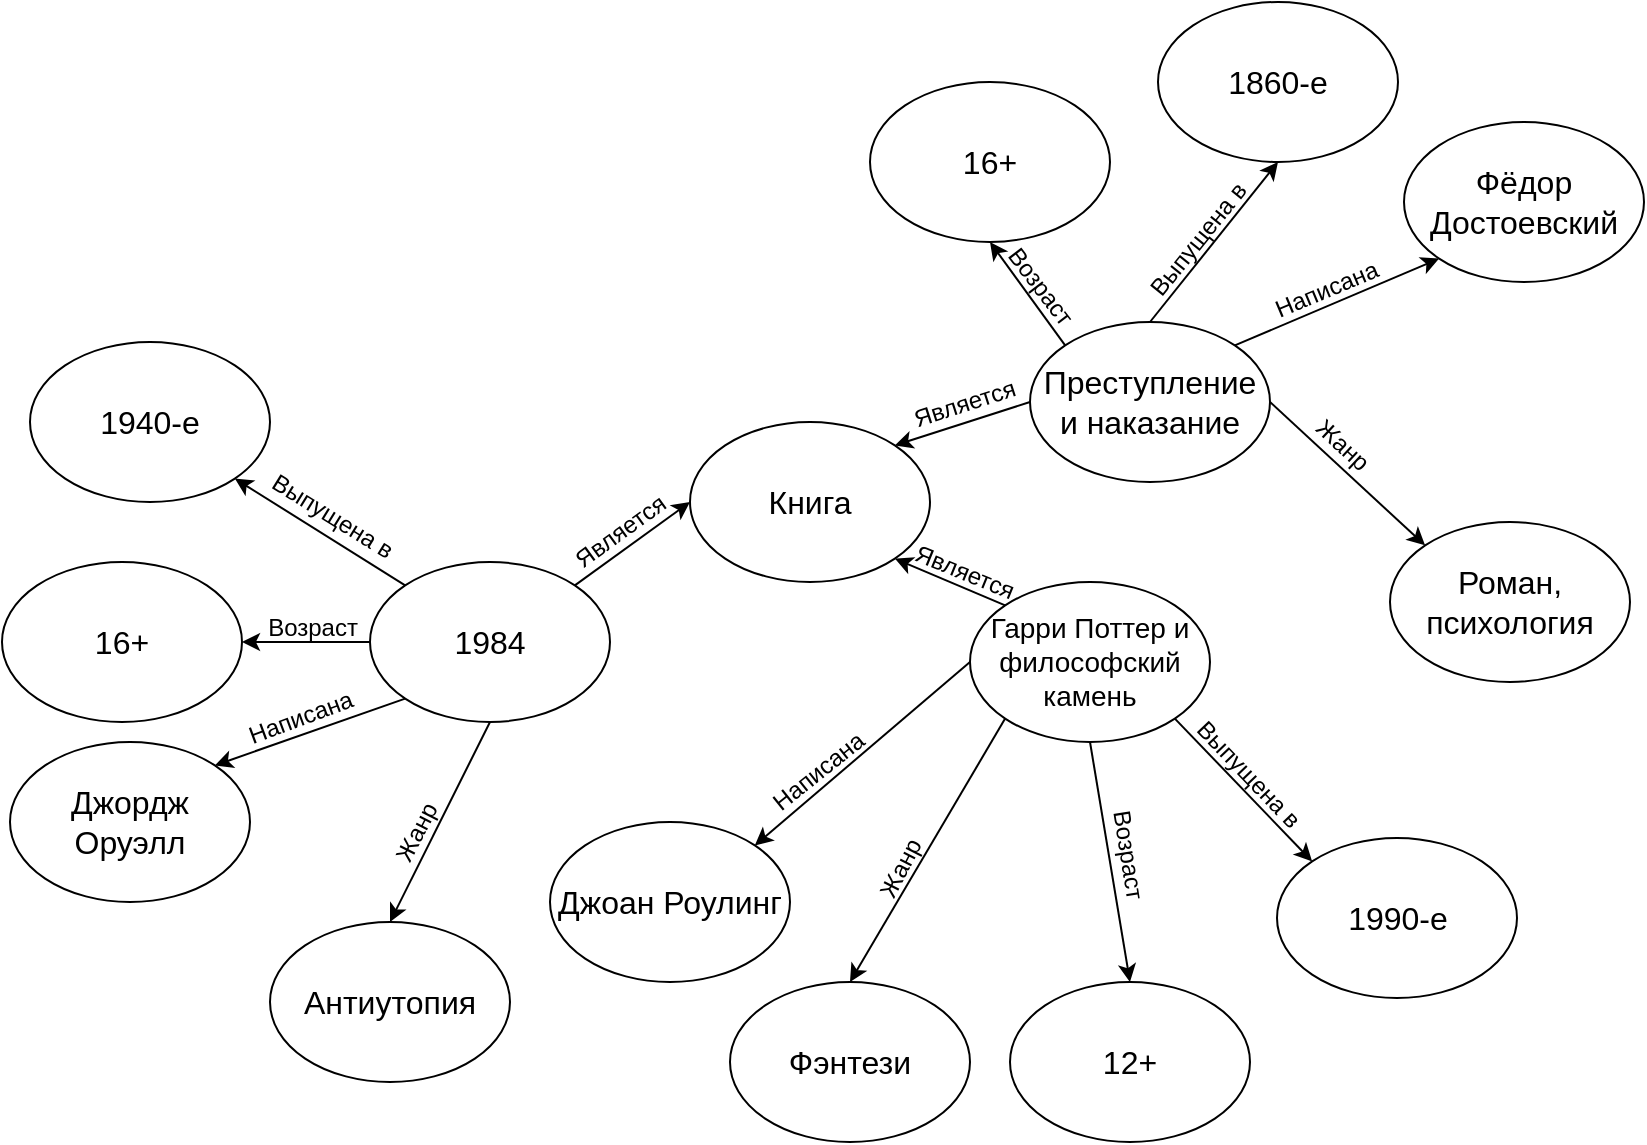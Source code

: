 <mxfile version="23.0.2" type="device" pages="2">
  <diagram name="Страница — 1" id="awr2LzgpcbYOEy6P-Yx6">
    <mxGraphModel dx="1219" dy="722" grid="1" gridSize="10" guides="1" tooltips="1" connect="1" arrows="1" fold="1" page="1" pageScale="1" pageWidth="827" pageHeight="1169" math="0" shadow="0">
      <root>
        <mxCell id="0" />
        <mxCell id="1" parent="0" />
        <mxCell id="WmZZTdoxgeQlKeElNgzJ-1" value="&lt;font style=&quot;font-size: 16px;&quot;&gt;Книга&lt;/font&gt;" style="ellipse;whiteSpace=wrap;html=1;" parent="1" vertex="1">
          <mxGeometry x="350" y="280" width="120" height="80" as="geometry" />
        </mxCell>
        <mxCell id="WmZZTdoxgeQlKeElNgzJ-8" style="rounded=0;orthogonalLoop=1;jettySize=auto;html=1;exitX=0;exitY=1;exitDx=0;exitDy=0;entryX=1;entryY=0;entryDx=0;entryDy=0;" parent="1" source="WmZZTdoxgeQlKeElNgzJ-2" target="WmZZTdoxgeQlKeElNgzJ-5" edge="1">
          <mxGeometry relative="1" as="geometry" />
        </mxCell>
        <mxCell id="WmZZTdoxgeQlKeElNgzJ-16" style="rounded=0;orthogonalLoop=1;jettySize=auto;html=1;exitX=0.5;exitY=1;exitDx=0;exitDy=0;entryX=0.5;entryY=0;entryDx=0;entryDy=0;" parent="1" source="WmZZTdoxgeQlKeElNgzJ-2" target="WmZZTdoxgeQlKeElNgzJ-11" edge="1">
          <mxGeometry relative="1" as="geometry" />
        </mxCell>
        <mxCell id="WmZZTdoxgeQlKeElNgzJ-26" style="rounded=0;orthogonalLoop=1;jettySize=auto;html=1;exitX=1;exitY=0;exitDx=0;exitDy=0;entryX=0;entryY=0.5;entryDx=0;entryDy=0;" parent="1" source="WmZZTdoxgeQlKeElNgzJ-2" target="WmZZTdoxgeQlKeElNgzJ-1" edge="1">
          <mxGeometry relative="1" as="geometry" />
        </mxCell>
        <mxCell id="2InDbLnJ1QowNH9i8I7--2" style="edgeStyle=orthogonalEdgeStyle;rounded=0;orthogonalLoop=1;jettySize=auto;html=1;exitX=0;exitY=0.5;exitDx=0;exitDy=0;entryX=1;entryY=0.5;entryDx=0;entryDy=0;" edge="1" parent="1" source="WmZZTdoxgeQlKeElNgzJ-2" target="2InDbLnJ1QowNH9i8I7--1">
          <mxGeometry relative="1" as="geometry" />
        </mxCell>
        <mxCell id="2InDbLnJ1QowNH9i8I7--4" style="rounded=0;orthogonalLoop=1;jettySize=auto;html=1;exitX=0;exitY=0;exitDx=0;exitDy=0;entryX=1;entryY=1;entryDx=0;entryDy=0;" edge="1" parent="1" source="WmZZTdoxgeQlKeElNgzJ-2" target="2InDbLnJ1QowNH9i8I7--3">
          <mxGeometry relative="1" as="geometry" />
        </mxCell>
        <mxCell id="WmZZTdoxgeQlKeElNgzJ-2" value="&lt;font style=&quot;font-size: 16px;&quot;&gt;1984&lt;/font&gt;" style="ellipse;whiteSpace=wrap;html=1;" parent="1" vertex="1">
          <mxGeometry x="190" y="350" width="120" height="80" as="geometry" />
        </mxCell>
        <mxCell id="WmZZTdoxgeQlKeElNgzJ-9" style="rounded=0;orthogonalLoop=1;jettySize=auto;html=1;exitX=1;exitY=1;exitDx=0;exitDy=0;entryX=0;entryY=0;entryDx=0;entryDy=0;" parent="1" source="WmZZTdoxgeQlKeElNgzJ-3" target="WmZZTdoxgeQlKeElNgzJ-6" edge="1">
          <mxGeometry relative="1" as="geometry" />
        </mxCell>
        <mxCell id="WmZZTdoxgeQlKeElNgzJ-15" style="rounded=0;orthogonalLoop=1;jettySize=auto;html=1;exitX=0.5;exitY=1;exitDx=0;exitDy=0;entryX=0.5;entryY=0;entryDx=0;entryDy=0;" parent="1" source="WmZZTdoxgeQlKeElNgzJ-3" target="WmZZTdoxgeQlKeElNgzJ-12" edge="1">
          <mxGeometry relative="1" as="geometry" />
        </mxCell>
        <mxCell id="WmZZTdoxgeQlKeElNgzJ-27" style="rounded=0;orthogonalLoop=1;jettySize=auto;html=1;exitX=0;exitY=0;exitDx=0;exitDy=0;entryX=1;entryY=1;entryDx=0;entryDy=0;" parent="1" source="WmZZTdoxgeQlKeElNgzJ-3" target="WmZZTdoxgeQlKeElNgzJ-1" edge="1">
          <mxGeometry relative="1" as="geometry" />
        </mxCell>
        <mxCell id="N6IqeCfLmA1m9oxBwfT0-7" style="rounded=0;orthogonalLoop=1;jettySize=auto;html=1;exitX=0;exitY=0.5;exitDx=0;exitDy=0;entryX=1;entryY=0;entryDx=0;entryDy=0;" edge="1" parent="1" source="WmZZTdoxgeQlKeElNgzJ-3" target="N6IqeCfLmA1m9oxBwfT0-5">
          <mxGeometry relative="1" as="geometry" />
        </mxCell>
        <mxCell id="N6IqeCfLmA1m9oxBwfT0-8" style="rounded=0;orthogonalLoop=1;jettySize=auto;html=1;exitX=0;exitY=1;exitDx=0;exitDy=0;entryX=0.5;entryY=0;entryDx=0;entryDy=0;" edge="1" parent="1" source="WmZZTdoxgeQlKeElNgzJ-3" target="N6IqeCfLmA1m9oxBwfT0-6">
          <mxGeometry relative="1" as="geometry" />
        </mxCell>
        <mxCell id="WmZZTdoxgeQlKeElNgzJ-3" value="&lt;font style=&quot;font-size: 14px;&quot;&gt;Гарри Поттер и философский камень&lt;/font&gt;" style="ellipse;whiteSpace=wrap;html=1;" parent="1" vertex="1">
          <mxGeometry x="490" y="360" width="120" height="80" as="geometry" />
        </mxCell>
        <mxCell id="WmZZTdoxgeQlKeElNgzJ-10" style="rounded=0;orthogonalLoop=1;jettySize=auto;html=1;exitX=1;exitY=0;exitDx=0;exitDy=0;entryX=0;entryY=1;entryDx=0;entryDy=0;" parent="1" source="WmZZTdoxgeQlKeElNgzJ-4" target="WmZZTdoxgeQlKeElNgzJ-7" edge="1">
          <mxGeometry relative="1" as="geometry" />
        </mxCell>
        <mxCell id="WmZZTdoxgeQlKeElNgzJ-14" style="rounded=0;orthogonalLoop=1;jettySize=auto;html=1;exitX=1;exitY=0.5;exitDx=0;exitDy=0;entryX=0;entryY=0;entryDx=0;entryDy=0;" parent="1" source="WmZZTdoxgeQlKeElNgzJ-4" target="WmZZTdoxgeQlKeElNgzJ-13" edge="1">
          <mxGeometry relative="1" as="geometry" />
        </mxCell>
        <mxCell id="WmZZTdoxgeQlKeElNgzJ-28" style="rounded=0;orthogonalLoop=1;jettySize=auto;html=1;exitX=0;exitY=0.5;exitDx=0;exitDy=0;entryX=1;entryY=0;entryDx=0;entryDy=0;" parent="1" source="WmZZTdoxgeQlKeElNgzJ-4" target="WmZZTdoxgeQlKeElNgzJ-1" edge="1">
          <mxGeometry relative="1" as="geometry" />
        </mxCell>
        <mxCell id="N6IqeCfLmA1m9oxBwfT0-15" style="rounded=0;orthogonalLoop=1;jettySize=auto;html=1;exitX=0.5;exitY=0;exitDx=0;exitDy=0;entryX=0.5;entryY=1;entryDx=0;entryDy=0;" edge="1" parent="1" source="WmZZTdoxgeQlKeElNgzJ-4" target="N6IqeCfLmA1m9oxBwfT0-13">
          <mxGeometry relative="1" as="geometry" />
        </mxCell>
        <mxCell id="N6IqeCfLmA1m9oxBwfT0-16" style="rounded=0;orthogonalLoop=1;jettySize=auto;html=1;exitX=0;exitY=0;exitDx=0;exitDy=0;entryX=0.5;entryY=1;entryDx=0;entryDy=0;" edge="1" parent="1" source="WmZZTdoxgeQlKeElNgzJ-4" target="N6IqeCfLmA1m9oxBwfT0-14">
          <mxGeometry relative="1" as="geometry" />
        </mxCell>
        <mxCell id="WmZZTdoxgeQlKeElNgzJ-4" value="&lt;font style=&quot;font-size: 16px;&quot;&gt;Преступление и наказание&lt;/font&gt;" style="ellipse;whiteSpace=wrap;html=1;" parent="1" vertex="1">
          <mxGeometry x="520" y="230" width="120" height="80" as="geometry" />
        </mxCell>
        <mxCell id="WmZZTdoxgeQlKeElNgzJ-5" value="&lt;span style=&quot;font-size: 16px;&quot;&gt;Джордж Оруэлл&lt;/span&gt;" style="ellipse;whiteSpace=wrap;html=1;" parent="1" vertex="1">
          <mxGeometry x="10" y="440" width="120" height="80" as="geometry" />
        </mxCell>
        <mxCell id="WmZZTdoxgeQlKeElNgzJ-6" value="&lt;font style=&quot;font-size: 16px;&quot;&gt;1990-е&lt;/font&gt;" style="ellipse;whiteSpace=wrap;html=1;" parent="1" vertex="1">
          <mxGeometry x="643.5" y="488" width="120" height="80" as="geometry" />
        </mxCell>
        <mxCell id="WmZZTdoxgeQlKeElNgzJ-7" value="&lt;font style=&quot;font-size: 16px;&quot;&gt;Фёдор Достоевский&lt;/font&gt;" style="ellipse;whiteSpace=wrap;html=1;" parent="1" vertex="1">
          <mxGeometry x="707" y="130" width="120" height="80" as="geometry" />
        </mxCell>
        <mxCell id="WmZZTdoxgeQlKeElNgzJ-11" value="&lt;font style=&quot;font-size: 16px;&quot;&gt;Антиутопия&lt;/font&gt;" style="ellipse;whiteSpace=wrap;html=1;" parent="1" vertex="1">
          <mxGeometry x="140" y="530" width="120" height="80" as="geometry" />
        </mxCell>
        <mxCell id="WmZZTdoxgeQlKeElNgzJ-12" value="&lt;font style=&quot;font-size: 16px;&quot;&gt;12+&lt;/font&gt;" style="ellipse;whiteSpace=wrap;html=1;" parent="1" vertex="1">
          <mxGeometry x="510" y="560" width="120" height="80" as="geometry" />
        </mxCell>
        <mxCell id="WmZZTdoxgeQlKeElNgzJ-13" value="&lt;font style=&quot;font-size: 16px;&quot;&gt;Роман, психология&lt;/font&gt;" style="ellipse;whiteSpace=wrap;html=1;" parent="1" vertex="1">
          <mxGeometry x="700" y="330" width="120" height="80" as="geometry" />
        </mxCell>
        <mxCell id="WmZZTdoxgeQlKeElNgzJ-17" value="Написана" style="text;html=1;align=center;verticalAlign=middle;resizable=0;points=[];autosize=1;rotation=-20.4;" parent="1" vertex="1">
          <mxGeometry x="115" y="413" width="80" height="30" as="geometry" />
        </mxCell>
        <mxCell id="WmZZTdoxgeQlKeElNgzJ-18" value="Выпущена в" style="text;html=1;align=center;verticalAlign=middle;resizable=0;points=[];autosize=1;rotation=46.3;" parent="1" vertex="1">
          <mxGeometry x="584" y="441" width="90" height="30" as="geometry" />
        </mxCell>
        <mxCell id="WmZZTdoxgeQlKeElNgzJ-19" value="Написана" style="text;html=1;align=center;verticalAlign=middle;resizable=0;points=[];autosize=1;rotation=-22.7;" parent="1" vertex="1">
          <mxGeometry x="628" y="199" width="80" height="30" as="geometry" />
        </mxCell>
        <mxCell id="WmZZTdoxgeQlKeElNgzJ-21" value="Возраст" style="text;html=1;align=center;verticalAlign=middle;resizable=0;points=[];autosize=1;rotation=81;" parent="1" vertex="1">
          <mxGeometry x="534" y="481" width="70" height="30" as="geometry" />
        </mxCell>
        <mxCell id="WmZZTdoxgeQlKeElNgzJ-24" value="Жанр" style="text;whiteSpace=wrap;html=1;rotation=42.8;" parent="1" vertex="1">
          <mxGeometry x="654" y="278" width="42" height="40" as="geometry" />
        </mxCell>
        <mxCell id="WmZZTdoxgeQlKeElNgzJ-25" value="Жанр" style="text;whiteSpace=wrap;html=1;rotation=-62.9;" parent="1" vertex="1">
          <mxGeometry x="198" y="463" width="46" height="40" as="geometry" />
        </mxCell>
        <mxCell id="WmZZTdoxgeQlKeElNgzJ-30" value="Является" style="text;html=1;align=center;verticalAlign=middle;resizable=0;points=[];autosize=1;rotation=-36;" parent="1" vertex="1">
          <mxGeometry x="275" y="320" width="80" height="30" as="geometry" />
        </mxCell>
        <mxCell id="WmZZTdoxgeQlKeElNgzJ-32" value="Является" style="text;html=1;align=center;verticalAlign=middle;resizable=0;points=[];autosize=1;rotation=22.3;" parent="1" vertex="1">
          <mxGeometry x="447" y="340" width="80" height="30" as="geometry" />
        </mxCell>
        <mxCell id="WmZZTdoxgeQlKeElNgzJ-33" value="Является" style="text;html=1;align=center;verticalAlign=middle;resizable=0;points=[];autosize=1;rotation=-17.9;" parent="1" vertex="1">
          <mxGeometry x="447" y="256" width="80" height="30" as="geometry" />
        </mxCell>
        <mxCell id="2InDbLnJ1QowNH9i8I7--1" value="&lt;span style=&quot;font-size: 16px;&quot;&gt;16+&lt;/span&gt;" style="ellipse;whiteSpace=wrap;html=1;" vertex="1" parent="1">
          <mxGeometry x="6" y="350" width="120" height="80" as="geometry" />
        </mxCell>
        <mxCell id="2InDbLnJ1QowNH9i8I7--3" value="&lt;span style=&quot;font-size: 16px;&quot;&gt;1940-е&lt;/span&gt;" style="ellipse;whiteSpace=wrap;html=1;" vertex="1" parent="1">
          <mxGeometry x="20" y="240" width="120" height="80" as="geometry" />
        </mxCell>
        <mxCell id="2InDbLnJ1QowNH9i8I7--6" value="Возраст" style="text;html=1;align=center;verticalAlign=middle;resizable=0;points=[];autosize=1;" vertex="1" parent="1">
          <mxGeometry x="126" y="368" width="70" height="30" as="geometry" />
        </mxCell>
        <mxCell id="2InDbLnJ1QowNH9i8I7--7" value="Выпущена в" style="text;html=1;align=center;verticalAlign=middle;resizable=0;points=[];autosize=1;rotation=31.7;" vertex="1" parent="1">
          <mxGeometry x="126" y="312" width="90" height="30" as="geometry" />
        </mxCell>
        <mxCell id="N6IqeCfLmA1m9oxBwfT0-5" value="&lt;font style=&quot;font-size: 16px;&quot;&gt;Джоан Роулинг&lt;/font&gt;" style="ellipse;whiteSpace=wrap;html=1;" vertex="1" parent="1">
          <mxGeometry x="280" y="480" width="120" height="80" as="geometry" />
        </mxCell>
        <mxCell id="N6IqeCfLmA1m9oxBwfT0-6" value="&lt;font style=&quot;font-size: 16px;&quot;&gt;Фэнтези&lt;/font&gt;" style="ellipse;whiteSpace=wrap;html=1;" vertex="1" parent="1">
          <mxGeometry x="370" y="560" width="120" height="80" as="geometry" />
        </mxCell>
        <mxCell id="N6IqeCfLmA1m9oxBwfT0-9" value="Жанр" style="text;whiteSpace=wrap;html=1;rotation=-62.9;" vertex="1" parent="1">
          <mxGeometry x="440" y="481" width="46" height="40" as="geometry" />
        </mxCell>
        <mxCell id="N6IqeCfLmA1m9oxBwfT0-10" value="Написана" style="text;html=1;align=center;verticalAlign=middle;resizable=0;points=[];autosize=1;rotation=-38.6;" vertex="1" parent="1">
          <mxGeometry x="374" y="440" width="80" height="30" as="geometry" />
        </mxCell>
        <mxCell id="N6IqeCfLmA1m9oxBwfT0-13" value="&lt;font style=&quot;font-size: 16px;&quot;&gt;1860-е&lt;/font&gt;" style="ellipse;whiteSpace=wrap;html=1;" vertex="1" parent="1">
          <mxGeometry x="584" y="70" width="120" height="80" as="geometry" />
        </mxCell>
        <mxCell id="N6IqeCfLmA1m9oxBwfT0-14" value="&lt;font style=&quot;font-size: 16px;&quot;&gt;16+&lt;/font&gt;" style="ellipse;whiteSpace=wrap;html=1;" vertex="1" parent="1">
          <mxGeometry x="440" y="110" width="120" height="80" as="geometry" />
        </mxCell>
        <mxCell id="N6IqeCfLmA1m9oxBwfT0-18" value="Возраст" style="text;html=1;align=center;verticalAlign=middle;resizable=0;points=[];autosize=1;rotation=52.6;" vertex="1" parent="1">
          <mxGeometry x="490" y="197" width="70" height="30" as="geometry" />
        </mxCell>
        <mxCell id="N6IqeCfLmA1m9oxBwfT0-20" value="Выпущена в" style="text;html=1;align=center;verticalAlign=middle;resizable=0;points=[];autosize=1;rotation=-51.1;" vertex="1" parent="1">
          <mxGeometry x="559" y="174" width="90" height="30" as="geometry" />
        </mxCell>
      </root>
    </mxGraphModel>
  </diagram>
  <diagram id="I1tOHUXdr08x6Aot5NVn" name="Страница — 2">
    <mxGraphModel dx="1036" dy="614" grid="1" gridSize="10" guides="1" tooltips="1" connect="1" arrows="1" fold="1" page="1" pageScale="1" pageWidth="827" pageHeight="1169" math="0" shadow="0">
      <root>
        <mxCell id="0" />
        <mxCell id="1" parent="0" />
        <mxCell id="Pxh-u9BjVLtmvR3zvI8n-1" value="&lt;font style=&quot;font-size: 16px;&quot;&gt;Гаджет&lt;/font&gt;" style="ellipse;whiteSpace=wrap;html=1;fillColor=#ffe6cc;strokeColor=#d79b00;" parent="1" vertex="1">
          <mxGeometry x="350" y="280" width="120" height="80" as="geometry" />
        </mxCell>
        <mxCell id="Pxh-u9BjVLtmvR3zvI8n-2" style="rounded=0;orthogonalLoop=1;jettySize=auto;html=1;exitX=0;exitY=1;exitDx=0;exitDy=0;entryX=1;entryY=0;entryDx=0;entryDy=0;" parent="1" source="Pxh-u9BjVLtmvR3zvI8n-5" target="Pxh-u9BjVLtmvR3zvI8n-14" edge="1">
          <mxGeometry relative="1" as="geometry" />
        </mxCell>
        <mxCell id="Pxh-u9BjVLtmvR3zvI8n-3" style="rounded=0;orthogonalLoop=1;jettySize=auto;html=1;exitX=0.5;exitY=1;exitDx=0;exitDy=0;entryX=0.5;entryY=0;entryDx=0;entryDy=0;" parent="1" source="Pxh-u9BjVLtmvR3zvI8n-5" target="Pxh-u9BjVLtmvR3zvI8n-17" edge="1">
          <mxGeometry relative="1" as="geometry" />
        </mxCell>
        <mxCell id="Pxh-u9BjVLtmvR3zvI8n-4" style="rounded=0;orthogonalLoop=1;jettySize=auto;html=1;exitX=1;exitY=0;exitDx=0;exitDy=0;entryX=0;entryY=0.5;entryDx=0;entryDy=0;" parent="1" source="Pxh-u9BjVLtmvR3zvI8n-5" target="Pxh-u9BjVLtmvR3zvI8n-1" edge="1">
          <mxGeometry relative="1" as="geometry" />
        </mxCell>
        <mxCell id="Pxh-u9BjVLtmvR3zvI8n-30" style="edgeStyle=orthogonalEdgeStyle;rounded=0;orthogonalLoop=1;jettySize=auto;html=1;exitX=0;exitY=0.5;exitDx=0;exitDy=0;entryX=1;entryY=0.5;entryDx=0;entryDy=0;" parent="1" source="Pxh-u9BjVLtmvR3zvI8n-5" target="Pxh-u9BjVLtmvR3zvI8n-31" edge="1">
          <mxGeometry relative="1" as="geometry">
            <mxPoint x="110" y="390.0" as="targetPoint" />
          </mxGeometry>
        </mxCell>
        <mxCell id="Pxh-u9BjVLtmvR3zvI8n-5" value="&lt;font style=&quot;font-size: 16px;&quot;&gt;Типом&lt;/font&gt;" style="ellipse;whiteSpace=wrap;html=1;fillColor=#d5e8d4;strokeColor=#82b366;" parent="1" vertex="1">
          <mxGeometry x="190" y="350" width="120" height="80" as="geometry" />
        </mxCell>
        <mxCell id="Pxh-u9BjVLtmvR3zvI8n-6" style="rounded=0;orthogonalLoop=1;jettySize=auto;html=1;exitX=1;exitY=1;exitDx=0;exitDy=0;entryX=0;entryY=0;entryDx=0;entryDy=0;" parent="1" source="Pxh-u9BjVLtmvR3zvI8n-9" target="Pxh-u9BjVLtmvR3zvI8n-15" edge="1">
          <mxGeometry relative="1" as="geometry" />
        </mxCell>
        <mxCell id="Pxh-u9BjVLtmvR3zvI8n-7" style="rounded=0;orthogonalLoop=1;jettySize=auto;html=1;exitX=0.5;exitY=1;exitDx=0;exitDy=0;entryX=0.5;entryY=0;entryDx=0;entryDy=0;" parent="1" source="Pxh-u9BjVLtmvR3zvI8n-9" target="Pxh-u9BjVLtmvR3zvI8n-18" edge="1">
          <mxGeometry relative="1" as="geometry" />
        </mxCell>
        <mxCell id="Pxh-u9BjVLtmvR3zvI8n-8" style="rounded=0;orthogonalLoop=1;jettySize=auto;html=1;exitX=0;exitY=0;exitDx=0;exitDy=0;entryX=1;entryY=1;entryDx=0;entryDy=0;" parent="1" source="Pxh-u9BjVLtmvR3zvI8n-9" target="Pxh-u9BjVLtmvR3zvI8n-1" edge="1">
          <mxGeometry relative="1" as="geometry" />
        </mxCell>
        <mxCell id="Pxh-u9BjVLtmvR3zvI8n-32" style="rounded=0;orthogonalLoop=1;jettySize=auto;html=1;exitX=0;exitY=1;exitDx=0;exitDy=0;entryX=0.5;entryY=0;entryDx=0;entryDy=0;" parent="1" source="Pxh-u9BjVLtmvR3zvI8n-9" target="Pxh-u9BjVLtmvR3zvI8n-33" edge="1">
          <mxGeometry relative="1" as="geometry">
            <mxPoint x="480" y="540" as="targetPoint" />
          </mxGeometry>
        </mxCell>
        <mxCell id="Pxh-u9BjVLtmvR3zvI8n-9" value="&lt;font style=&quot;font-size: 16px;&quot;&gt;Брендом&lt;/font&gt;" style="ellipse;whiteSpace=wrap;html=1;fillColor=#d5e8d4;strokeColor=#82b366;" parent="1" vertex="1">
          <mxGeometry x="490" y="360" width="120" height="80" as="geometry" />
        </mxCell>
        <mxCell id="Pxh-u9BjVLtmvR3zvI8n-10" style="rounded=0;orthogonalLoop=1;jettySize=auto;html=1;exitX=1;exitY=0;exitDx=0;exitDy=0;entryX=0;entryY=1;entryDx=0;entryDy=0;" parent="1" source="Pxh-u9BjVLtmvR3zvI8n-13" target="Pxh-u9BjVLtmvR3zvI8n-16" edge="1">
          <mxGeometry relative="1" as="geometry" />
        </mxCell>
        <mxCell id="Pxh-u9BjVLtmvR3zvI8n-11" style="rounded=0;orthogonalLoop=1;jettySize=auto;html=1;exitX=1;exitY=0.5;exitDx=0;exitDy=0;entryX=0;entryY=0;entryDx=0;entryDy=0;" parent="1" source="Pxh-u9BjVLtmvR3zvI8n-13" target="Pxh-u9BjVLtmvR3zvI8n-19" edge="1">
          <mxGeometry relative="1" as="geometry" />
        </mxCell>
        <mxCell id="Pxh-u9BjVLtmvR3zvI8n-12" style="rounded=0;orthogonalLoop=1;jettySize=auto;html=1;exitX=0;exitY=0.5;exitDx=0;exitDy=0;entryX=1;entryY=0;entryDx=0;entryDy=0;" parent="1" source="Pxh-u9BjVLtmvR3zvI8n-13" target="Pxh-u9BjVLtmvR3zvI8n-1" edge="1">
          <mxGeometry relative="1" as="geometry" />
        </mxCell>
        <mxCell id="Pxh-u9BjVLtmvR3zvI8n-13" value="&lt;font style=&quot;font-size: 16px;&quot;&gt;Ценовой категорией&lt;/font&gt;" style="ellipse;whiteSpace=wrap;html=1;fillColor=#d5e8d4;strokeColor=#82b366;" parent="1" vertex="1">
          <mxGeometry x="520" y="230" width="120" height="80" as="geometry" />
        </mxCell>
        <mxCell id="Pxh-u9BjVLtmvR3zvI8n-14" value="&lt;font style=&quot;font-size: 16px;&quot;&gt;Ноутбук&lt;/font&gt;" style="ellipse;whiteSpace=wrap;html=1;fillColor=#dae8fc;strokeColor=#6c8ebf;" parent="1" vertex="1">
          <mxGeometry x="10" y="440" width="120" height="80" as="geometry" />
        </mxCell>
        <mxCell id="Pxh-u9BjVLtmvR3zvI8n-15" value="&lt;font style=&quot;font-size: 16px;&quot;&gt;Apple&lt;/font&gt;" style="ellipse;whiteSpace=wrap;html=1;fillColor=#dae8fc;strokeColor=#6c8ebf;" parent="1" vertex="1">
          <mxGeometry x="630" y="470" width="120" height="80" as="geometry" />
        </mxCell>
        <mxCell id="Pxh-u9BjVLtmvR3zvI8n-16" value="&lt;font style=&quot;font-size: 16px;&quot;&gt;Альтернатива, пауэр-поп&lt;/font&gt;" style="ellipse;whiteSpace=wrap;html=1;fillColor=#dae8fc;strokeColor=#6c8ebf;" parent="1" vertex="1">
          <mxGeometry x="707" y="130" width="120" height="80" as="geometry" />
        </mxCell>
        <mxCell id="Pxh-u9BjVLtmvR3zvI8n-17" value="&lt;font style=&quot;font-size: 16px;&quot;&gt;Смартфон&lt;/font&gt;" style="ellipse;whiteSpace=wrap;html=1;fillColor=#dae8fc;strokeColor=#6c8ebf;" parent="1" vertex="1">
          <mxGeometry x="140" y="530" width="120" height="80" as="geometry" />
        </mxCell>
        <mxCell id="Pxh-u9BjVLtmvR3zvI8n-18" value="&lt;font style=&quot;font-size: 16px;&quot;&gt;Samsung&lt;/font&gt;" style="ellipse;whiteSpace=wrap;html=1;fillColor=#dae8fc;strokeColor=#6c8ebf;" parent="1" vertex="1">
          <mxGeometry x="510" y="560" width="120" height="80" as="geometry" />
        </mxCell>
        <mxCell id="Pxh-u9BjVLtmvR3zvI8n-19" value="&lt;font style=&quot;font-size: 16px;&quot;&gt;1990-е&lt;/font&gt;" style="ellipse;whiteSpace=wrap;html=1;fillColor=#dae8fc;strokeColor=#6c8ebf;" parent="1" vertex="1">
          <mxGeometry x="700" y="330" width="120" height="80" as="geometry" />
        </mxCell>
        <mxCell id="Pxh-u9BjVLtmvR3zvI8n-20" value="исполняет" style="text;html=1;align=center;verticalAlign=middle;resizable=0;points=[];autosize=1;strokeColor=none;fillColor=none;rotation=-19.3;" parent="1" vertex="1">
          <mxGeometry x="118" y="414" width="80" height="30" as="geometry" />
        </mxCell>
        <mxCell id="Pxh-u9BjVLtmvR3zvI8n-21" value="исполняет" style="text;html=1;align=center;verticalAlign=middle;resizable=0;points=[];autosize=1;strokeColor=none;fillColor=none;rotation=43.7;" parent="1" vertex="1">
          <mxGeometry x="584" y="432" width="80" height="30" as="geometry" />
        </mxCell>
        <mxCell id="Pxh-u9BjVLtmvR3zvI8n-22" value="исполняет" style="text;html=1;align=center;verticalAlign=middle;resizable=0;points=[];autosize=1;strokeColor=none;fillColor=none;rotation=-22.3;" parent="1" vertex="1">
          <mxGeometry x="628" y="199" width="80" height="30" as="geometry" />
        </mxCell>
        <mxCell id="Pxh-u9BjVLtmvR3zvI8n-23" value="выпустил трек в" style="text;html=1;align=center;verticalAlign=middle;resizable=0;points=[];autosize=1;strokeColor=none;fillColor=none;rotation=81;" parent="1" vertex="1">
          <mxGeometry x="514" y="481" width="110" height="30" as="geometry" />
        </mxCell>
        <mxCell id="Pxh-u9BjVLtmvR3zvI8n-24" value="выпустил трек в" style="text;whiteSpace=wrap;html=1;rotation=42.8;" parent="1" vertex="1">
          <mxGeometry x="628" y="280" width="100" height="40" as="geometry" />
        </mxCell>
        <mxCell id="Pxh-u9BjVLtmvR3zvI8n-25" value="выпустил трек в" style="text;whiteSpace=wrap;html=1;rotation=-63.1;" parent="1" vertex="1">
          <mxGeometry x="169" y="447" width="120" height="40" as="geometry" />
        </mxCell>
        <mxCell id="Pxh-u9BjVLtmvR3zvI8n-26" value="является" style="text;html=1;align=center;verticalAlign=middle;resizable=0;points=[];autosize=1;strokeColor=none;fillColor=none;rotation=-36;" parent="1" vertex="1">
          <mxGeometry x="280" y="320" width="70" height="30" as="geometry" />
        </mxCell>
        <mxCell id="Pxh-u9BjVLtmvR3zvI8n-27" value="является" style="text;html=1;align=center;verticalAlign=middle;resizable=0;points=[];autosize=1;strokeColor=none;fillColor=none;rotation=22.3;" parent="1" vertex="1">
          <mxGeometry x="452" y="340" width="70" height="30" as="geometry" />
        </mxCell>
        <mxCell id="Pxh-u9BjVLtmvR3zvI8n-28" value="является" style="text;html=1;align=center;verticalAlign=middle;resizable=0;points=[];autosize=1;strokeColor=none;fillColor=none;rotation=-17.9;" parent="1" vertex="1">
          <mxGeometry x="452" y="256" width="70" height="30" as="geometry" />
        </mxCell>
        <mxCell id="Pxh-u9BjVLtmvR3zvI8n-31" value="&lt;font style=&quot;font-size: 16px;&quot;&gt;Планшет&lt;/font&gt;" style="ellipse;whiteSpace=wrap;html=1;fillColor=#dae8fc;strokeColor=#6c8ebf;" parent="1" vertex="1">
          <mxGeometry y="350" width="120" height="80" as="geometry" />
        </mxCell>
        <mxCell id="Pxh-u9BjVLtmvR3zvI8n-33" value="&lt;font style=&quot;font-size: 16px;&quot;&gt;Samsung&lt;/font&gt;" style="ellipse;whiteSpace=wrap;html=1;fillColor=#dae8fc;strokeColor=#6c8ebf;" parent="1" vertex="1">
          <mxGeometry x="360" y="560" width="120" height="80" as="geometry" />
        </mxCell>
      </root>
    </mxGraphModel>
  </diagram>
</mxfile>
